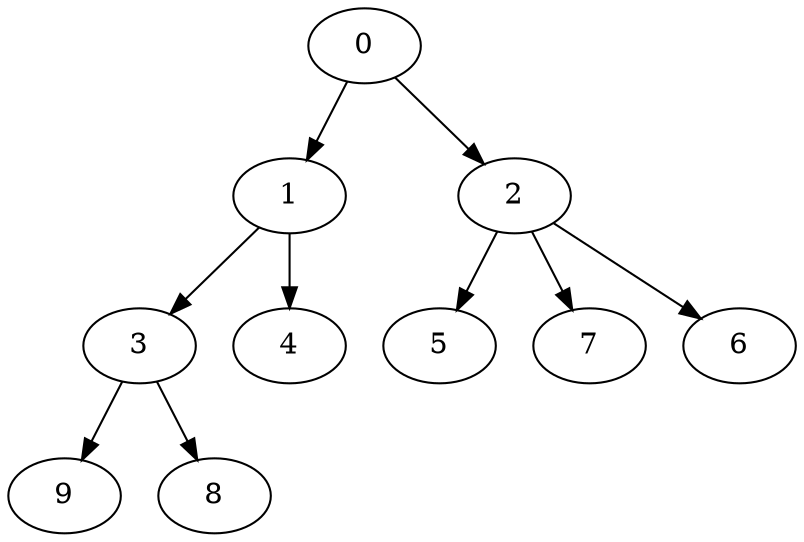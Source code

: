 digraph "OutTree-Unbalanced-MaxBf-3_Nodes_10_CCR_1.09_WeightType_Random_GB" {
	graph ["Duplicate states"=0,
		GraphType=OutTree,
		"Max states in OPEN"=0,
		Modes="120000ms; topo-ordered tasks, ; Pruning: task equivalence, fixed order ready list, ; F-value: ; Optimisation: best schedule length (\
SL) optimisation on equal, ",
		NumberOfTasks=10,
		"Pruned using list schedule length"=1431,
		"States removed from OPEN"=0,
		TargetSystem="Homogeneous-16",
		"Time to schedule (ms)"=173,
		"Total idle time"=91,
		"Total schedule length"=32,
		"Total sequential time"=58,
		"Total states created"=4885
	];
	0	["Finish time"=8,
		Processor=0,
		"Start time"=0,
		Weight=8];
	1	["Finish time"=14,
		Processor=0,
		"Start time"=8,
		Weight=6];
	0 -> 1	[Weight=10];
	2	["Finish time"=18,
		Processor=0,
		"Start time"=14,
		Weight=4];
	0 -> 2	[Weight=10];
	3	["Finish time"=27,
		Processor=1,
		"Start time"=20,
		Weight=7];
	1 -> 3	[Weight=6];
	4	["Finish time"=30,
		Processor=2,
		"Start time"=23,
		Weight=7];
	1 -> 4	[Weight=9];
	5	["Finish time"=27,
		Processor=0,
		"Start time"=18,
		Weight=9];
	2 -> 5	[Weight=6];
	7	["Finish time"=32,
		Processor=3,
		"Start time"=25,
		Weight=7];
	2 -> 7	[Weight=7];
	6	["Finish time"=28,
		Processor=4,
		"Start time"=23,
		Weight=5];
	2 -> 6	[Weight=5];
	9	["Finish time"=32,
		Processor=1,
		"Start time"=29,
		Weight=3];
	3 -> 9	[Weight=6];
	8	["Finish time"=29,
		Processor=1,
		"Start time"=27,
		Weight=2];
	3 -> 8	[Weight=4];
}
